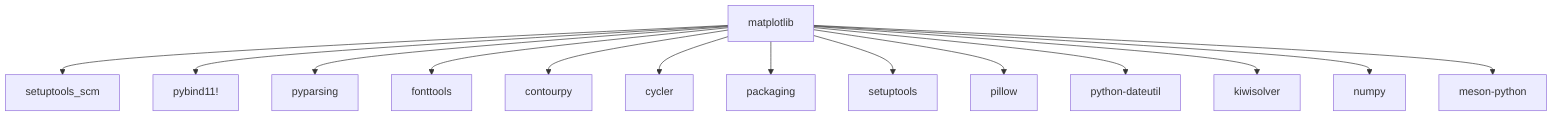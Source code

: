graph TD
    matplotlib --> setuptools_scm
    matplotlib --> pybind11!
    matplotlib --> pyparsing
    matplotlib --> fonttools
    matplotlib --> contourpy
    matplotlib --> cycler
    matplotlib --> packaging
    matplotlib --> setuptools
    matplotlib --> pillow
    matplotlib --> python-dateutil
    matplotlib --> kiwisolver
    matplotlib --> numpy
    matplotlib --> meson-python